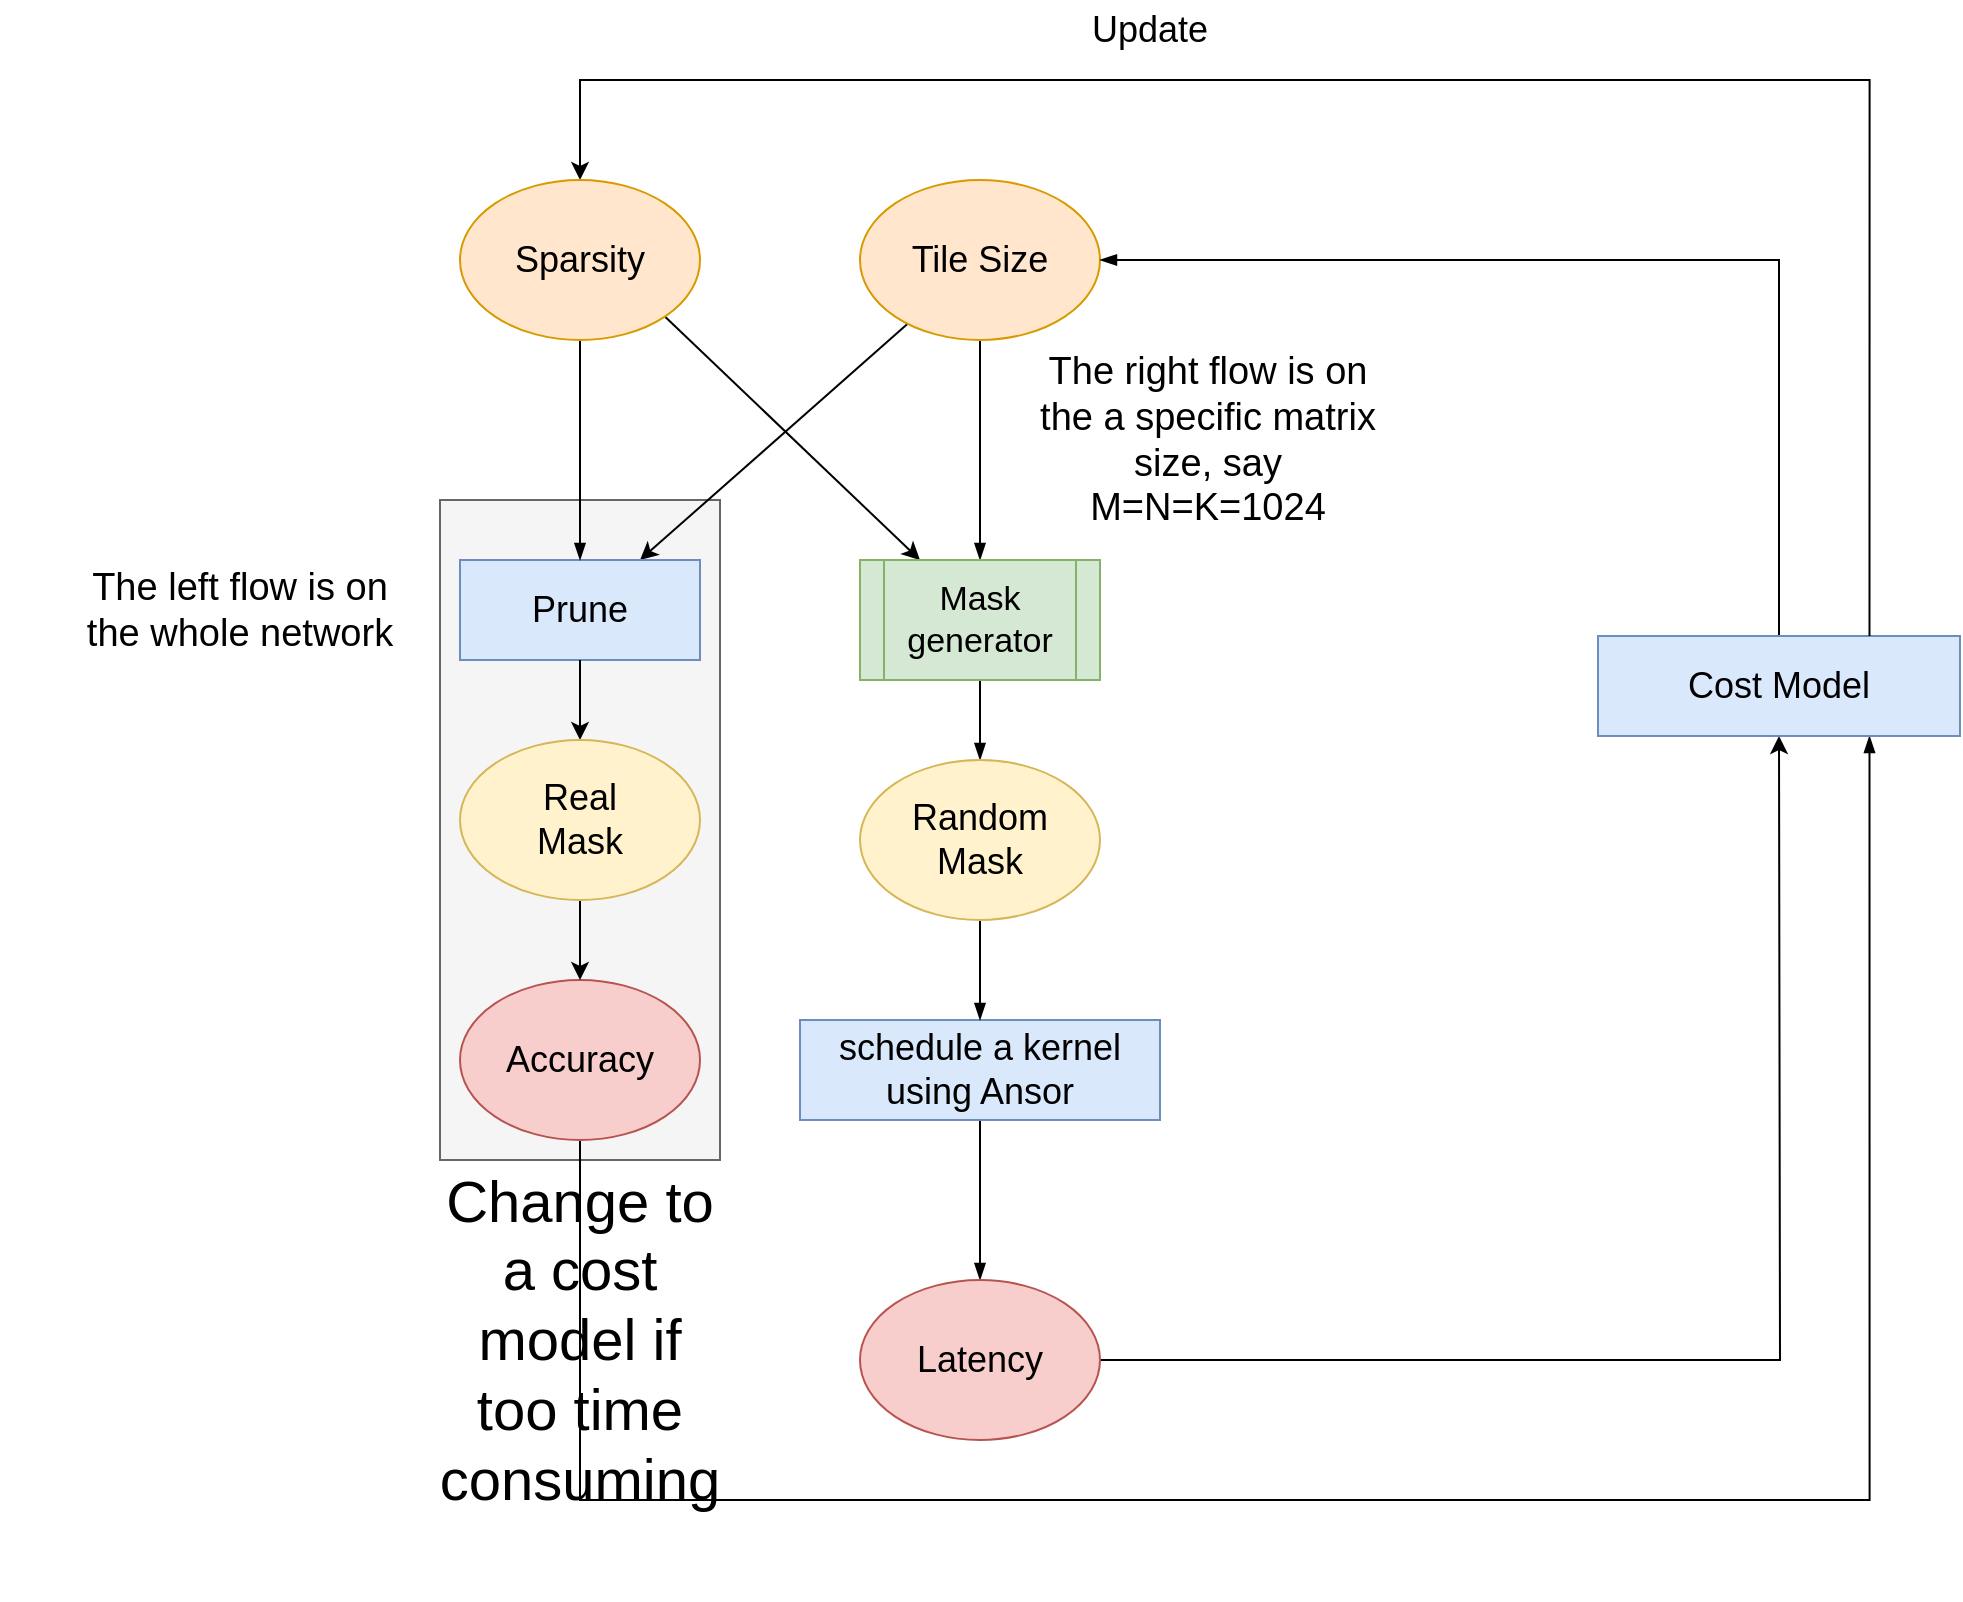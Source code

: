 <mxfile version="20.8.23" type="github">
  <diagram name="第 1 页" id="ZSmWvPYyhMm1NjeAWpzS">
    <mxGraphModel dx="2006" dy="1028" grid="1" gridSize="10" guides="1" tooltips="1" connect="1" arrows="1" fold="1" page="1" pageScale="1" pageWidth="827" pageHeight="1169" math="0" shadow="0">
      <root>
        <mxCell id="0" />
        <mxCell id="1" parent="0" />
        <mxCell id="2mOsJv5o1-elGFaLER7f-24" value="" style="rounded=0;whiteSpace=wrap;html=1;fontSize=17;fillColor=#f5f5f5;fontColor=#333333;strokeColor=#666666;" parent="1" vertex="1">
          <mxGeometry x="30" y="350" width="140" height="330" as="geometry" />
        </mxCell>
        <mxCell id="2mOsJv5o1-elGFaLER7f-17" style="edgeStyle=orthogonalEdgeStyle;rounded=0;orthogonalLoop=1;jettySize=auto;html=1;entryX=0.75;entryY=1;entryDx=0;entryDy=0;fontSize=17;endArrow=blockThin;endFill=1;" parent="1" source="ZLMnLhB53y7CrOd58POB-1" target="ZLMnLhB53y7CrOd58POB-22" edge="1">
          <mxGeometry relative="1" as="geometry">
            <Array as="points">
              <mxPoint x="100" y="850" />
              <mxPoint x="745" y="850" />
            </Array>
          </mxGeometry>
        </mxCell>
        <mxCell id="ZLMnLhB53y7CrOd58POB-1" value="&lt;font style=&quot;font-size: 18px;&quot;&gt;Accuracy&lt;/font&gt;" style="ellipse;whiteSpace=wrap;html=1;fillColor=#f8cecc;strokeColor=#b85450;" parent="1" vertex="1">
          <mxGeometry x="40" y="590" width="120" height="80" as="geometry" />
        </mxCell>
        <mxCell id="2mOsJv5o1-elGFaLER7f-16" style="edgeStyle=orthogonalEdgeStyle;rounded=0;orthogonalLoop=1;jettySize=auto;html=1;entryX=0.5;entryY=0;entryDx=0;entryDy=0;fontSize=17;endArrow=blockThin;endFill=1;" parent="1" source="ZLMnLhB53y7CrOd58POB-2" target="2mOsJv5o1-elGFaLER7f-10" edge="1">
          <mxGeometry relative="1" as="geometry" />
        </mxCell>
        <mxCell id="2mOsJv5o1-elGFaLER7f-23" style="rounded=0;orthogonalLoop=1;jettySize=auto;html=1;entryX=0.75;entryY=0;entryDx=0;entryDy=0;fontSize=17;startArrow=none;startFill=0;endArrow=classic;endFill=1;" parent="1" source="ZLMnLhB53y7CrOd58POB-2" target="ZLMnLhB53y7CrOd58POB-3" edge="1">
          <mxGeometry relative="1" as="geometry" />
        </mxCell>
        <mxCell id="ZLMnLhB53y7CrOd58POB-2" value="&lt;font style=&quot;font-size: 18px;&quot;&gt;Tile Size&lt;/font&gt;" style="ellipse;whiteSpace=wrap;html=1;fillColor=#ffe6cc;strokeColor=#d79b00;" parent="1" vertex="1">
          <mxGeometry x="240" y="190" width="120" height="80" as="geometry" />
        </mxCell>
        <mxCell id="ZLMnLhB53y7CrOd58POB-3" value="&lt;font style=&quot;font-size: 18px;&quot;&gt;Prune&lt;/font&gt;" style="rounded=0;whiteSpace=wrap;html=1;fillColor=#dae8fc;strokeColor=#6c8ebf;" parent="1" vertex="1">
          <mxGeometry x="40" y="380" width="120" height="50" as="geometry" />
        </mxCell>
        <mxCell id="ZLMnLhB53y7CrOd58POB-6" value="" style="endArrow=classic;html=1;rounded=0;fontSize=18;exitX=0.5;exitY=1;exitDx=0;exitDy=0;entryX=0.5;entryY=0;entryDx=0;entryDy=0;" parent="1" source="ZLMnLhB53y7CrOd58POB-3" target="ZLMnLhB53y7CrOd58POB-12" edge="1">
          <mxGeometry width="50" height="50" relative="1" as="geometry">
            <mxPoint x="240" y="520" as="sourcePoint" />
            <mxPoint x="210" y="460" as="targetPoint" />
          </mxGeometry>
        </mxCell>
        <mxCell id="2mOsJv5o1-elGFaLER7f-1" style="edgeStyle=orthogonalEdgeStyle;rounded=0;orthogonalLoop=1;jettySize=auto;html=1;entryX=0.5;entryY=0;entryDx=0;entryDy=0;" parent="1" source="ZLMnLhB53y7CrOd58POB-12" target="ZLMnLhB53y7CrOd58POB-1" edge="1">
          <mxGeometry relative="1" as="geometry" />
        </mxCell>
        <mxCell id="ZLMnLhB53y7CrOd58POB-12" value="&lt;font size=&quot;4&quot;&gt;Real&lt;br&gt;Mask&lt;/font&gt;" style="ellipse;whiteSpace=wrap;html=1;fillColor=#fff2cc;strokeColor=#d6b656;" parent="1" vertex="1">
          <mxGeometry x="40" y="470" width="120" height="80" as="geometry" />
        </mxCell>
        <mxCell id="2mOsJv5o1-elGFaLER7f-9" style="edgeStyle=orthogonalEdgeStyle;rounded=0;orthogonalLoop=1;jettySize=auto;html=1;entryX=0.5;entryY=0;entryDx=0;entryDy=0;endArrow=blockThin;endFill=1;" parent="1" source="ZLMnLhB53y7CrOd58POB-15" target="ZLMnLhB53y7CrOd58POB-20" edge="1">
          <mxGeometry relative="1" as="geometry" />
        </mxCell>
        <mxCell id="ZLMnLhB53y7CrOd58POB-15" value="schedule a kernel using Ansor" style="rounded=0;whiteSpace=wrap;html=1;fontSize=18;fillColor=#dae8fc;strokeColor=#6c8ebf;" parent="1" vertex="1">
          <mxGeometry x="210" y="610" width="180" height="50" as="geometry" />
        </mxCell>
        <mxCell id="ZLMnLhB53y7CrOd58POB-23" style="edgeStyle=none;rounded=0;orthogonalLoop=1;jettySize=auto;html=1;fontSize=18;entryX=0.5;entryY=1;entryDx=0;entryDy=0;" parent="1" source="ZLMnLhB53y7CrOd58POB-20" target="ZLMnLhB53y7CrOd58POB-22" edge="1">
          <mxGeometry relative="1" as="geometry">
            <mxPoint x="699" y="210" as="targetPoint" />
            <Array as="points">
              <mxPoint x="700" y="780" />
            </Array>
          </mxGeometry>
        </mxCell>
        <mxCell id="ZLMnLhB53y7CrOd58POB-20" value="Latency" style="ellipse;whiteSpace=wrap;html=1;fontSize=18;fillColor=#f8cecc;strokeColor=#b85450;" parent="1" vertex="1">
          <mxGeometry x="240" y="740" width="120" height="80" as="geometry" />
        </mxCell>
        <mxCell id="2mOsJv5o1-elGFaLER7f-18" style="edgeStyle=orthogonalEdgeStyle;rounded=0;orthogonalLoop=1;jettySize=auto;html=1;entryX=1;entryY=0.5;entryDx=0;entryDy=0;fontSize=17;endArrow=blockThin;endFill=1;" parent="1" source="ZLMnLhB53y7CrOd58POB-22" target="ZLMnLhB53y7CrOd58POB-2" edge="1">
          <mxGeometry relative="1" as="geometry">
            <Array as="points">
              <mxPoint x="700" y="230" />
            </Array>
          </mxGeometry>
        </mxCell>
        <mxCell id="ZLMnLhB53y7CrOd58POB-22" value="Cost Model" style="rounded=0;whiteSpace=wrap;html=1;fontSize=18;fillColor=#dae8fc;strokeColor=#6c8ebf;" parent="1" vertex="1">
          <mxGeometry x="609" y="418" width="181" height="50" as="geometry" />
        </mxCell>
        <mxCell id="ZLMnLhB53y7CrOd58POB-30" value="Update" style="text;html=1;strokeColor=none;fillColor=none;align=center;verticalAlign=middle;whiteSpace=wrap;rounded=0;fontSize=18;" parent="1" vertex="1">
          <mxGeometry x="320" y="100" width="130" height="30" as="geometry" />
        </mxCell>
        <mxCell id="2mOsJv5o1-elGFaLER7f-15" style="edgeStyle=orthogonalEdgeStyle;rounded=0;orthogonalLoop=1;jettySize=auto;html=1;exitX=0.5;exitY=1;exitDx=0;exitDy=0;entryX=0.5;entryY=0;entryDx=0;entryDy=0;fontSize=17;endArrow=blockThin;endFill=1;" parent="1" source="niBAzzRXNpo4yKbwdz7n-1" target="ZLMnLhB53y7CrOd58POB-3" edge="1">
          <mxGeometry relative="1" as="geometry" />
        </mxCell>
        <mxCell id="2mOsJv5o1-elGFaLER7f-21" style="edgeStyle=orthogonalEdgeStyle;rounded=0;orthogonalLoop=1;jettySize=auto;html=1;entryX=0.75;entryY=0;entryDx=0;entryDy=0;fontSize=17;endArrow=none;endFill=0;startArrow=classic;startFill=1;" parent="1" source="niBAzzRXNpo4yKbwdz7n-1" target="ZLMnLhB53y7CrOd58POB-22" edge="1">
          <mxGeometry relative="1" as="geometry">
            <Array as="points">
              <mxPoint x="100" y="140" />
              <mxPoint x="745" y="140" />
            </Array>
          </mxGeometry>
        </mxCell>
        <mxCell id="NPHYOOQYIG98-jwEgC6E-7" style="rounded=0;orthogonalLoop=1;jettySize=auto;html=1;exitX=1;exitY=1;exitDx=0;exitDy=0;entryX=0.25;entryY=0;entryDx=0;entryDy=0;fontSize=19;" edge="1" parent="1" source="niBAzzRXNpo4yKbwdz7n-1" target="2mOsJv5o1-elGFaLER7f-10">
          <mxGeometry relative="1" as="geometry" />
        </mxCell>
        <mxCell id="niBAzzRXNpo4yKbwdz7n-1" value="&lt;font size=&quot;4&quot;&gt;Sparsity&lt;/font&gt;" style="ellipse;whiteSpace=wrap;html=1;fillColor=#ffe6cc;strokeColor=#d79b00;" parent="1" vertex="1">
          <mxGeometry x="40" y="190" width="120" height="80" as="geometry" />
        </mxCell>
        <mxCell id="2mOsJv5o1-elGFaLER7f-11" style="edgeStyle=orthogonalEdgeStyle;rounded=0;orthogonalLoop=1;jettySize=auto;html=1;endArrow=blockThin;endFill=1;entryX=0.5;entryY=0;entryDx=0;entryDy=0;" parent="1" source="2mOsJv5o1-elGFaLER7f-10" target="2mOsJv5o1-elGFaLER7f-12" edge="1">
          <mxGeometry relative="1" as="geometry">
            <mxPoint x="300" y="480" as="targetPoint" />
          </mxGeometry>
        </mxCell>
        <mxCell id="2mOsJv5o1-elGFaLER7f-10" value="&lt;font style=&quot;font-size: 17px;&quot;&gt;Mask generator&lt;/font&gt;" style="shape=process;whiteSpace=wrap;html=1;backgroundOutline=1;fillColor=#d5e8d4;strokeColor=#82b366;" parent="1" vertex="1">
          <mxGeometry x="240" y="380" width="120" height="60" as="geometry" />
        </mxCell>
        <mxCell id="2mOsJv5o1-elGFaLER7f-14" style="edgeStyle=orthogonalEdgeStyle;rounded=0;orthogonalLoop=1;jettySize=auto;html=1;entryX=0.5;entryY=0;entryDx=0;entryDy=0;fontSize=17;endArrow=blockThin;endFill=1;" parent="1" source="2mOsJv5o1-elGFaLER7f-12" target="ZLMnLhB53y7CrOd58POB-15" edge="1">
          <mxGeometry relative="1" as="geometry" />
        </mxCell>
        <mxCell id="2mOsJv5o1-elGFaLER7f-12" value="&lt;font size=&quot;4&quot;&gt;Random&lt;br&gt;Mask&lt;/font&gt;" style="ellipse;whiteSpace=wrap;html=1;fillColor=#fff2cc;strokeColor=#d6b656;" parent="1" vertex="1">
          <mxGeometry x="240" y="480" width="120" height="80" as="geometry" />
        </mxCell>
        <mxCell id="2mOsJv5o1-elGFaLER7f-25" value="&lt;font style=&quot;font-size: 29px;&quot;&gt;Change to a cost model if too time consuming&lt;/font&gt;" style="text;html=1;strokeColor=none;fillColor=none;align=center;verticalAlign=middle;whiteSpace=wrap;rounded=0;fontSize=17;" parent="1" vertex="1">
          <mxGeometry x="40" y="640" width="120" height="260" as="geometry" />
        </mxCell>
        <mxCell id="NPHYOOQYIG98-jwEgC6E-3" value="&lt;h1&gt;&lt;br&gt;&lt;/h1&gt;" style="text;html=1;strokeColor=none;fillColor=none;spacing=5;spacingTop=-20;whiteSpace=wrap;overflow=hidden;rounded=0;" vertex="1" parent="1">
          <mxGeometry x="-190" y="345" width="190" height="120" as="geometry" />
        </mxCell>
        <mxCell id="NPHYOOQYIG98-jwEgC6E-5" value="&lt;font style=&quot;font-size: 19px;&quot;&gt;The left flow is on the whole network&lt;/font&gt;" style="text;html=1;strokeColor=none;fillColor=none;align=center;verticalAlign=middle;whiteSpace=wrap;rounded=0;" vertex="1" parent="1">
          <mxGeometry x="-160" y="365" width="180" height="80" as="geometry" />
        </mxCell>
        <mxCell id="NPHYOOQYIG98-jwEgC6E-6" value="&lt;font style=&quot;font-size: 19px;&quot;&gt;The right flow is on the a specific matrix size, say M=N=K=1024&lt;/font&gt;" style="text;html=1;strokeColor=none;fillColor=none;align=center;verticalAlign=middle;whiteSpace=wrap;rounded=0;" vertex="1" parent="1">
          <mxGeometry x="324" y="270" width="180" height="100" as="geometry" />
        </mxCell>
      </root>
    </mxGraphModel>
  </diagram>
</mxfile>
